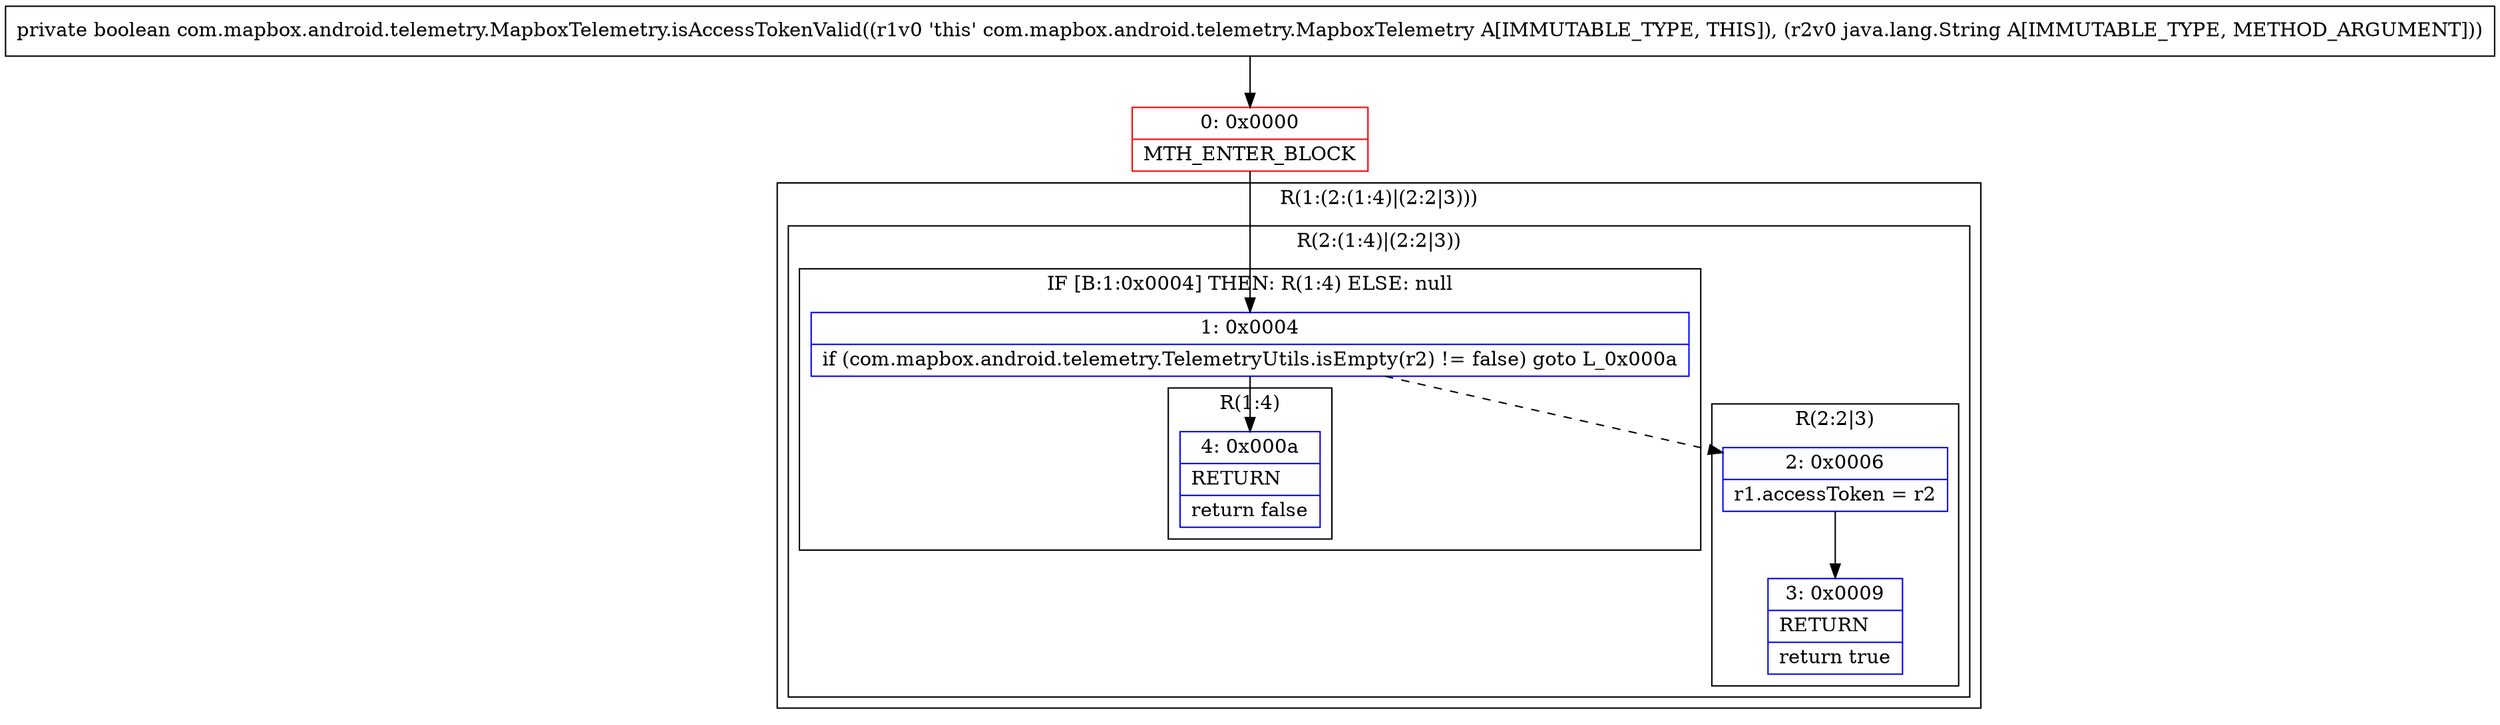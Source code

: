 digraph "CFG forcom.mapbox.android.telemetry.MapboxTelemetry.isAccessTokenValid(Ljava\/lang\/String;)Z" {
subgraph cluster_Region_1613327288 {
label = "R(1:(2:(1:4)|(2:2|3)))";
node [shape=record,color=blue];
subgraph cluster_Region_524866276 {
label = "R(2:(1:4)|(2:2|3))";
node [shape=record,color=blue];
subgraph cluster_IfRegion_20351448 {
label = "IF [B:1:0x0004] THEN: R(1:4) ELSE: null";
node [shape=record,color=blue];
Node_1 [shape=record,label="{1\:\ 0x0004|if (com.mapbox.android.telemetry.TelemetryUtils.isEmpty(r2) != false) goto L_0x000a\l}"];
subgraph cluster_Region_837002289 {
label = "R(1:4)";
node [shape=record,color=blue];
Node_4 [shape=record,label="{4\:\ 0x000a|RETURN\l|return false\l}"];
}
}
subgraph cluster_Region_448560414 {
label = "R(2:2|3)";
node [shape=record,color=blue];
Node_2 [shape=record,label="{2\:\ 0x0006|r1.accessToken = r2\l}"];
Node_3 [shape=record,label="{3\:\ 0x0009|RETURN\l|return true\l}"];
}
}
}
Node_0 [shape=record,color=red,label="{0\:\ 0x0000|MTH_ENTER_BLOCK\l}"];
MethodNode[shape=record,label="{private boolean com.mapbox.android.telemetry.MapboxTelemetry.isAccessTokenValid((r1v0 'this' com.mapbox.android.telemetry.MapboxTelemetry A[IMMUTABLE_TYPE, THIS]), (r2v0 java.lang.String A[IMMUTABLE_TYPE, METHOD_ARGUMENT])) }"];
MethodNode -> Node_0;
Node_1 -> Node_2[style=dashed];
Node_1 -> Node_4;
Node_2 -> Node_3;
Node_0 -> Node_1;
}

